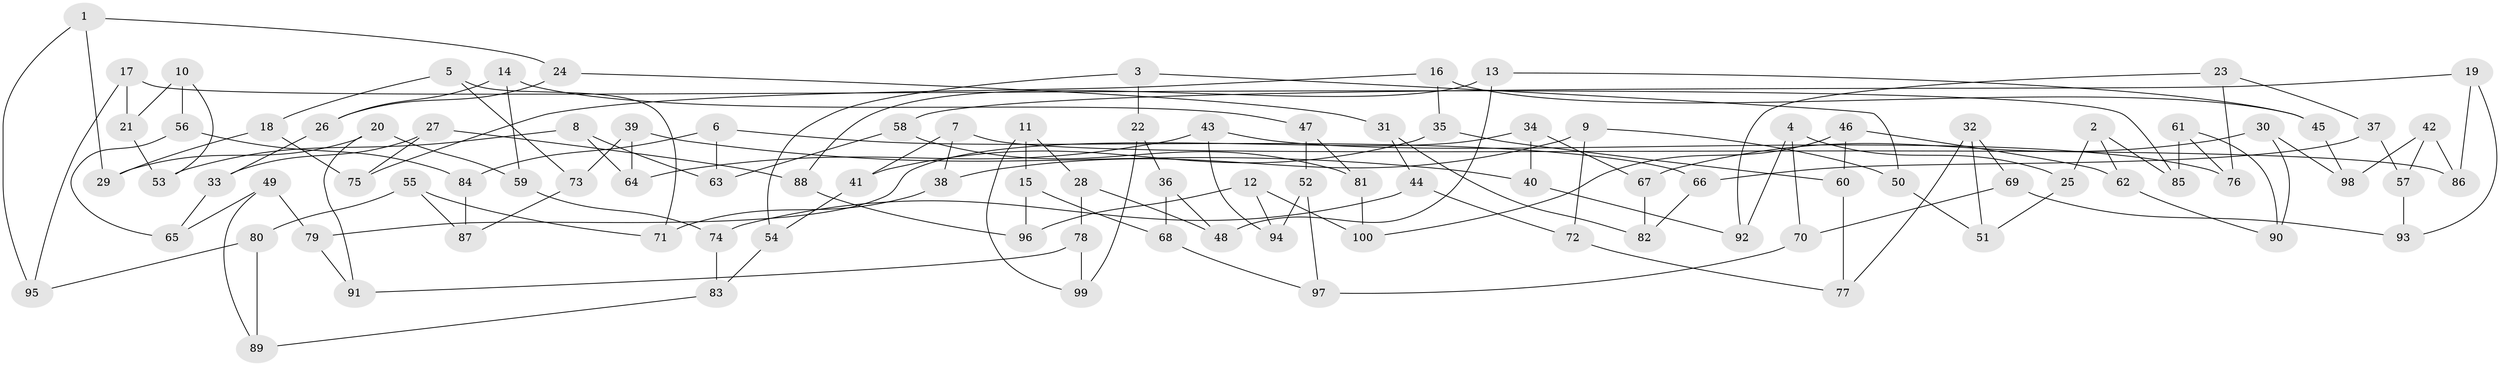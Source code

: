 // Generated by graph-tools (version 1.1) at 2025/11/02/21/25 10:11:15]
// undirected, 100 vertices, 150 edges
graph export_dot {
graph [start="1"]
  node [color=gray90,style=filled];
  1;
  2;
  3;
  4;
  5;
  6;
  7;
  8;
  9;
  10;
  11;
  12;
  13;
  14;
  15;
  16;
  17;
  18;
  19;
  20;
  21;
  22;
  23;
  24;
  25;
  26;
  27;
  28;
  29;
  30;
  31;
  32;
  33;
  34;
  35;
  36;
  37;
  38;
  39;
  40;
  41;
  42;
  43;
  44;
  45;
  46;
  47;
  48;
  49;
  50;
  51;
  52;
  53;
  54;
  55;
  56;
  57;
  58;
  59;
  60;
  61;
  62;
  63;
  64;
  65;
  66;
  67;
  68;
  69;
  70;
  71;
  72;
  73;
  74;
  75;
  76;
  77;
  78;
  79;
  80;
  81;
  82;
  83;
  84;
  85;
  86;
  87;
  88;
  89;
  90;
  91;
  92;
  93;
  94;
  95;
  96;
  97;
  98;
  99;
  100;
  1 -- 95;
  1 -- 24;
  1 -- 29;
  2 -- 62;
  2 -- 25;
  2 -- 85;
  3 -- 54;
  3 -- 50;
  3 -- 22;
  4 -- 92;
  4 -- 25;
  4 -- 70;
  5 -- 73;
  5 -- 71;
  5 -- 18;
  6 -- 66;
  6 -- 84;
  6 -- 63;
  7 -- 86;
  7 -- 41;
  7 -- 38;
  8 -- 63;
  8 -- 53;
  8 -- 64;
  9 -- 72;
  9 -- 50;
  9 -- 38;
  10 -- 53;
  10 -- 21;
  10 -- 56;
  11 -- 28;
  11 -- 15;
  11 -- 99;
  12 -- 96;
  12 -- 100;
  12 -- 94;
  13 -- 88;
  13 -- 45;
  13 -- 48;
  14 -- 47;
  14 -- 59;
  14 -- 26;
  15 -- 68;
  15 -- 96;
  16 -- 35;
  16 -- 75;
  16 -- 45;
  17 -- 85;
  17 -- 21;
  17 -- 95;
  18 -- 75;
  18 -- 29;
  19 -- 86;
  19 -- 58;
  19 -- 93;
  20 -- 59;
  20 -- 91;
  20 -- 29;
  21 -- 53;
  22 -- 36;
  22 -- 99;
  23 -- 37;
  23 -- 92;
  23 -- 76;
  24 -- 26;
  24 -- 31;
  25 -- 51;
  26 -- 33;
  27 -- 88;
  27 -- 75;
  27 -- 33;
  28 -- 78;
  28 -- 48;
  30 -- 90;
  30 -- 98;
  30 -- 67;
  31 -- 44;
  31 -- 82;
  32 -- 77;
  32 -- 51;
  32 -- 69;
  33 -- 65;
  34 -- 79;
  34 -- 40;
  34 -- 67;
  35 -- 60;
  35 -- 41;
  36 -- 48;
  36 -- 68;
  37 -- 57;
  37 -- 66;
  38 -- 71;
  39 -- 64;
  39 -- 40;
  39 -- 73;
  40 -- 92;
  41 -- 54;
  42 -- 86;
  42 -- 98;
  42 -- 57;
  43 -- 64;
  43 -- 76;
  43 -- 94;
  44 -- 74;
  44 -- 72;
  45 -- 98;
  46 -- 60;
  46 -- 100;
  46 -- 62;
  47 -- 52;
  47 -- 81;
  49 -- 89;
  49 -- 65;
  49 -- 79;
  50 -- 51;
  52 -- 94;
  52 -- 97;
  54 -- 83;
  55 -- 80;
  55 -- 71;
  55 -- 87;
  56 -- 84;
  56 -- 65;
  57 -- 93;
  58 -- 63;
  58 -- 81;
  59 -- 74;
  60 -- 77;
  61 -- 90;
  61 -- 85;
  61 -- 76;
  62 -- 90;
  66 -- 82;
  67 -- 82;
  68 -- 97;
  69 -- 93;
  69 -- 70;
  70 -- 97;
  72 -- 77;
  73 -- 87;
  74 -- 83;
  78 -- 91;
  78 -- 99;
  79 -- 91;
  80 -- 95;
  80 -- 89;
  81 -- 100;
  83 -- 89;
  84 -- 87;
  88 -- 96;
}

